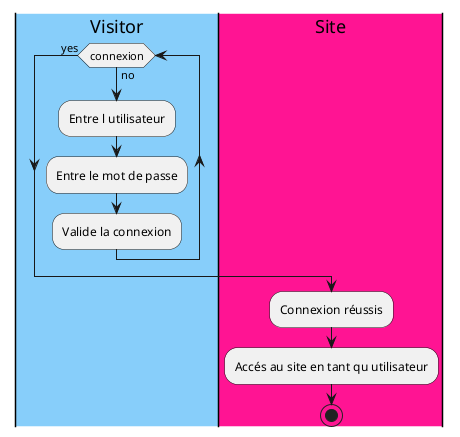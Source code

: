 @startuml exercice2

|#LightSkyBlue|Visitor|
while (connexion) is (no)
:Entre l utilisateur;
:Entre le mot de passe;
:Valide la connexion;

endwhile(yes)

|#DeepPink|Site|
:Connexion réussis;
:Accés au site en tant qu utilisateur;
stop
